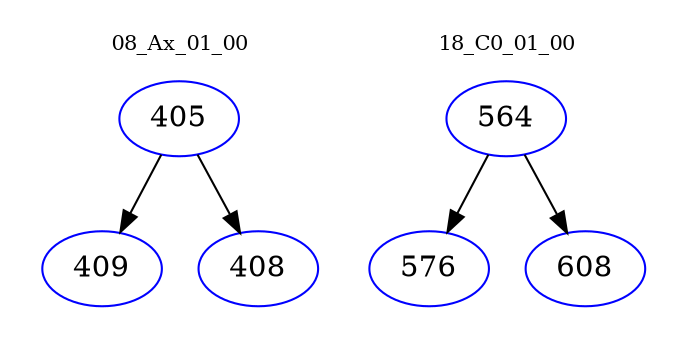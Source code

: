 digraph{
subgraph cluster_0 {
color = white
label = "08_Ax_01_00";
fontsize=10;
T0_405 [label="405", color="blue"]
T0_405 -> T0_409 [color="black"]
T0_409 [label="409", color="blue"]
T0_405 -> T0_408 [color="black"]
T0_408 [label="408", color="blue"]
}
subgraph cluster_1 {
color = white
label = "18_C0_01_00";
fontsize=10;
T1_564 [label="564", color="blue"]
T1_564 -> T1_576 [color="black"]
T1_576 [label="576", color="blue"]
T1_564 -> T1_608 [color="black"]
T1_608 [label="608", color="blue"]
}
}
